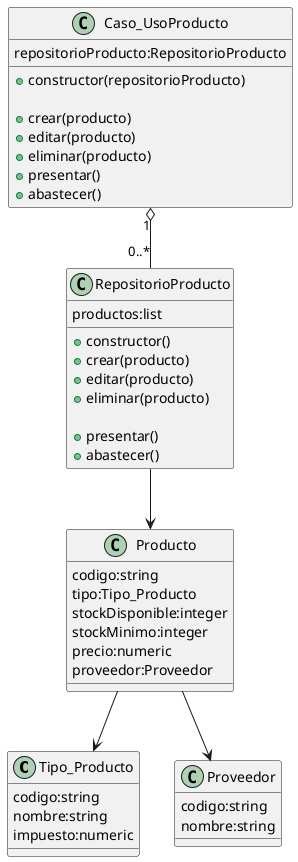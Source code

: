 @startuml tienda-inventario

class Tipo_Producto{
     codigo:string 
     nombre:string 
     impuesto:numeric
}
class Proveedor{
    codigo:string 
    nombre:string 
}
class Producto{
    codigo:string 
    tipo:Tipo_Producto
    stockDisponible:integer 
    stockMinimo:integer
    precio:numeric
    proveedor:Proveedor
 
}
class  RepositorioProducto{
     productos:list 
    +constructor()
    +crear(producto)
    +editar(producto)
    +eliminar(producto)

    +presentar()
    +abastecer()

}
class Caso_UsoProducto{
    repositorioProducto:RepositorioProducto
    +constructor(repositorioProducto)
    
    +crear(producto)
    +editar(producto)
    +eliminar(producto)
     
    +presentar()
    +abastecer()
}

Producto -->Tipo_Producto
Producto -->Proveedor

Caso_UsoProducto "1" o-- "0..*" RepositorioProducto
RepositorioProducto --> Producto

@enduml